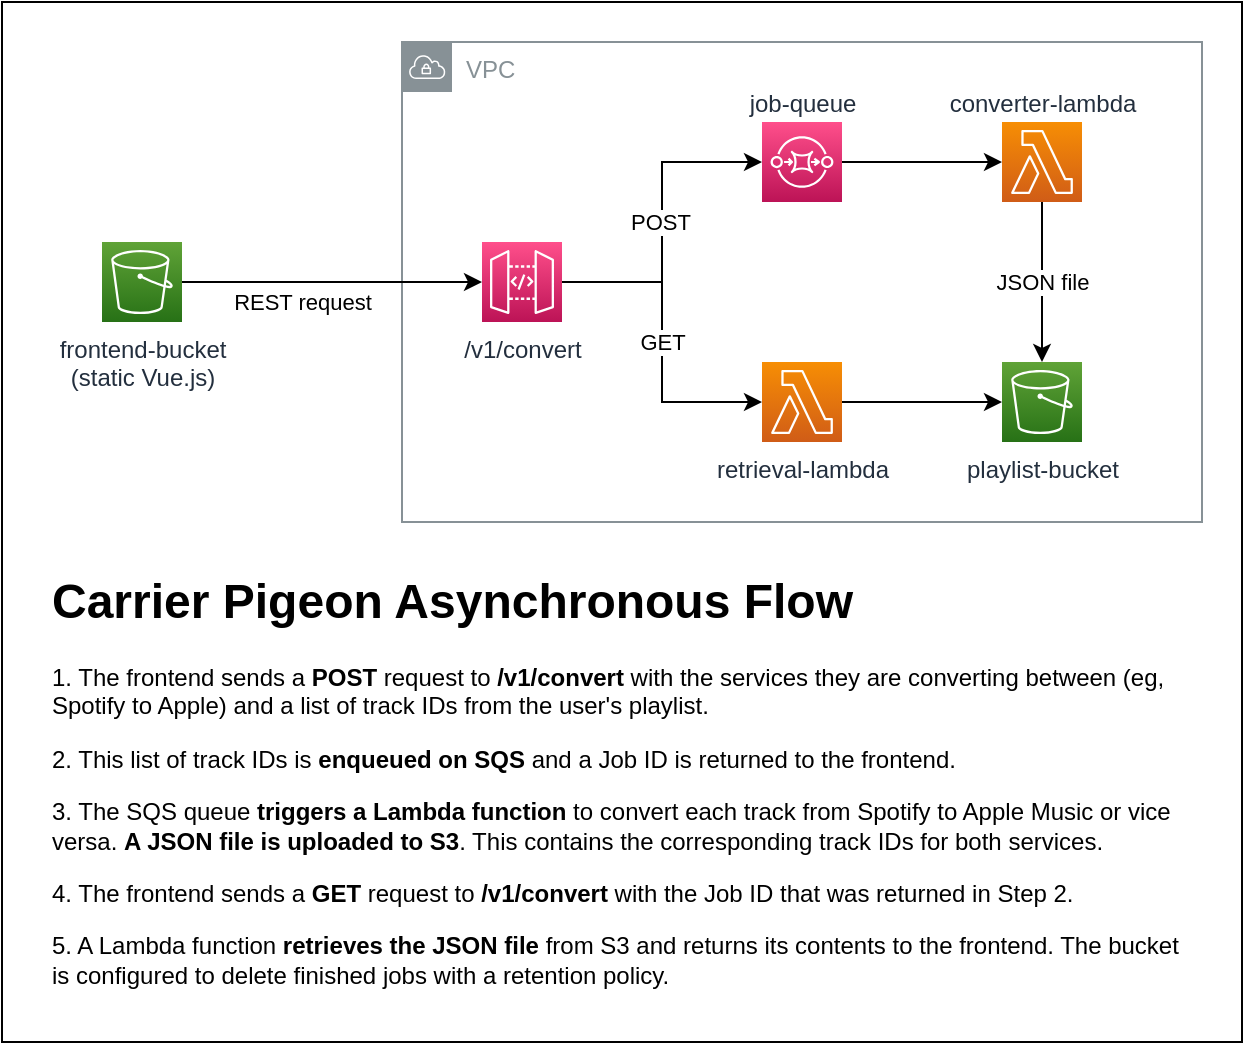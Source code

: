 <mxfile version="18.1.1" type="device"><diagram id="R3sTWNPk5B5kOPaN61JV" name="asynchronous"><mxGraphModel dx="1360" dy="802" grid="1" gridSize="10" guides="1" tooltips="1" connect="1" arrows="1" fold="1" page="1" pageScale="1" pageWidth="850" pageHeight="1100" math="0" shadow="0"><root><mxCell id="0"/><mxCell id="1" parent="0"/><mxCell id="6ceRVjRWrBhLWqhqWYDx-73" value="" style="rounded=0;whiteSpace=wrap;html=1;strokeColor=#000000;" vertex="1" parent="1"><mxGeometry x="100" y="100" width="620" height="520" as="geometry"/></mxCell><mxCell id="6ceRVjRWrBhLWqhqWYDx-70" value="VPC" style="sketch=0;outlineConnect=0;gradientColor=none;html=1;whiteSpace=wrap;fontSize=12;fontStyle=0;shape=mxgraph.aws4.group;grIcon=mxgraph.aws4.group_vpc;strokeColor=#879196;fillColor=none;verticalAlign=top;align=left;spacingLeft=30;fontColor=#879196;dashed=0;" vertex="1" parent="1"><mxGeometry x="300" y="120" width="400" height="240" as="geometry"/></mxCell><mxCell id="6ceRVjRWrBhLWqhqWYDx-46" style="edgeStyle=orthogonalEdgeStyle;rounded=0;orthogonalLoop=1;jettySize=auto;html=1;exitX=1;exitY=0.5;exitDx=0;exitDy=0;exitPerimeter=0;entryX=0;entryY=0.5;entryDx=0;entryDy=0;entryPerimeter=0;startArrow=none;startFill=0;" edge="1" parent="1" source="6ceRVjRWrBhLWqhqWYDx-4" target="6ceRVjRWrBhLWqhqWYDx-25"><mxGeometry relative="1" as="geometry"/></mxCell><mxCell id="6ceRVjRWrBhLWqhqWYDx-4" value="job-queue" style="sketch=0;points=[[0,0,0],[0.25,0,0],[0.5,0,0],[0.75,0,0],[1,0,0],[0,1,0],[0.25,1,0],[0.5,1,0],[0.75,1,0],[1,1,0],[0,0.25,0],[0,0.5,0],[0,0.75,0],[1,0.25,0],[1,0.5,0],[1,0.75,0]];outlineConnect=0;fontColor=#232F3E;gradientColor=#FF4F8B;gradientDirection=north;fillColor=#BC1356;strokeColor=#ffffff;dashed=0;verticalLabelPosition=top;verticalAlign=bottom;align=center;html=1;fontSize=12;fontStyle=0;aspect=fixed;shape=mxgraph.aws4.resourceIcon;resIcon=mxgraph.aws4.sqs;labelPosition=center;" vertex="1" parent="1"><mxGeometry x="480" y="160" width="40" height="40" as="geometry"/></mxCell><mxCell id="6ceRVjRWrBhLWqhqWYDx-54" style="edgeStyle=orthogonalEdgeStyle;rounded=0;orthogonalLoop=1;jettySize=auto;html=1;exitX=0.5;exitY=1;exitDx=0;exitDy=0;exitPerimeter=0;entryX=0.5;entryY=0;entryDx=0;entryDy=0;entryPerimeter=0;startArrow=none;startFill=0;" edge="1" parent="1" source="6ceRVjRWrBhLWqhqWYDx-25" target="6ceRVjRWrBhLWqhqWYDx-48"><mxGeometry relative="1" as="geometry"/></mxCell><mxCell id="6ceRVjRWrBhLWqhqWYDx-75" value="JSON file" style="edgeLabel;html=1;align=center;verticalAlign=middle;resizable=0;points=[];" vertex="1" connectable="0" parent="6ceRVjRWrBhLWqhqWYDx-54"><mxGeometry x="-0.25" relative="1" as="geometry"><mxPoint y="10" as="offset"/></mxGeometry></mxCell><mxCell id="6ceRVjRWrBhLWqhqWYDx-25" value="&lt;br&gt;converter-lambda" style="sketch=0;points=[[0,0,0],[0.25,0,0],[0.5,0,0],[0.75,0,0],[1,0,0],[0,1,0],[0.25,1,0],[0.5,1,0],[0.75,1,0],[1,1,0],[0,0.25,0],[0,0.5,0],[0,0.75,0],[1,0.25,0],[1,0.5,0],[1,0.75,0]];outlineConnect=0;fontColor=#232F3E;gradientColor=#F78E04;gradientDirection=north;fillColor=#D05C17;strokeColor=#ffffff;dashed=0;verticalLabelPosition=top;verticalAlign=bottom;align=center;html=1;fontSize=12;fontStyle=0;aspect=fixed;shape=mxgraph.aws4.resourceIcon;resIcon=mxgraph.aws4.lambda;labelPosition=center;" vertex="1" parent="1"><mxGeometry x="600" y="160" width="40" height="40" as="geometry"/></mxCell><mxCell id="6ceRVjRWrBhLWqhqWYDx-48" value="playlist-bucket" style="sketch=0;points=[[0,0,0],[0.25,0,0],[0.5,0,0],[0.75,0,0],[1,0,0],[0,1,0],[0.25,1,0],[0.5,1,0],[0.75,1,0],[1,1,0],[0,0.25,0],[0,0.5,0],[0,0.75,0],[1,0.25,0],[1,0.5,0],[1,0.75,0]];outlineConnect=0;fontColor=#232F3E;gradientColor=#60A337;gradientDirection=north;fillColor=#277116;strokeColor=#ffffff;dashed=0;verticalLabelPosition=bottom;verticalAlign=top;align=center;html=1;fontSize=12;fontStyle=0;aspect=fixed;shape=mxgraph.aws4.resourceIcon;resIcon=mxgraph.aws4.s3;" vertex="1" parent="1"><mxGeometry x="600" y="280" width="40" height="40" as="geometry"/></mxCell><mxCell id="6ceRVjRWrBhLWqhqWYDx-52" style="edgeStyle=orthogonalEdgeStyle;rounded=0;orthogonalLoop=1;jettySize=auto;html=1;exitX=1;exitY=0.5;exitDx=0;exitDy=0;exitPerimeter=0;entryX=0;entryY=0.5;entryDx=0;entryDy=0;entryPerimeter=0;startArrow=none;startFill=0;" edge="1" parent="1" source="6ceRVjRWrBhLWqhqWYDx-49" target="6ceRVjRWrBhLWqhqWYDx-48"><mxGeometry relative="1" as="geometry"/></mxCell><mxCell id="6ceRVjRWrBhLWqhqWYDx-49" value="retrieval-lambda" style="sketch=0;points=[[0,0,0],[0.25,0,0],[0.5,0,0],[0.75,0,0],[1,0,0],[0,1,0],[0.25,1,0],[0.5,1,0],[0.75,1,0],[1,1,0],[0,0.25,0],[0,0.5,0],[0,0.75,0],[1,0.25,0],[1,0.5,0],[1,0.75,0]];outlineConnect=0;fontColor=#232F3E;gradientColor=#F78E04;gradientDirection=north;fillColor=#D05C17;strokeColor=#ffffff;dashed=0;verticalLabelPosition=bottom;verticalAlign=top;align=center;html=1;fontSize=12;fontStyle=0;aspect=fixed;shape=mxgraph.aws4.resourceIcon;resIcon=mxgraph.aws4.lambda;labelPosition=center;" vertex="1" parent="1"><mxGeometry x="480" y="280" width="40" height="40" as="geometry"/></mxCell><mxCell id="6ceRVjRWrBhLWqhqWYDx-60" style="edgeStyle=orthogonalEdgeStyle;rounded=0;orthogonalLoop=1;jettySize=auto;html=1;exitX=1;exitY=0.5;exitDx=0;exitDy=0;exitPerimeter=0;entryX=0;entryY=0.5;entryDx=0;entryDy=0;entryPerimeter=0;startArrow=none;startFill=0;" edge="1" parent="1" source="6ceRVjRWrBhLWqhqWYDx-59" target="6ceRVjRWrBhLWqhqWYDx-49"><mxGeometry relative="1" as="geometry"/></mxCell><mxCell id="6ceRVjRWrBhLWqhqWYDx-63" value="GET" style="edgeLabel;html=1;align=center;verticalAlign=middle;resizable=0;points=[];" vertex="1" connectable="0" parent="6ceRVjRWrBhLWqhqWYDx-60"><mxGeometry x="0.212" relative="1" as="geometry"><mxPoint y="-17" as="offset"/></mxGeometry></mxCell><mxCell id="6ceRVjRWrBhLWqhqWYDx-61" style="edgeStyle=orthogonalEdgeStyle;rounded=0;orthogonalLoop=1;jettySize=auto;html=1;exitX=1;exitY=0.5;exitDx=0;exitDy=0;exitPerimeter=0;entryX=0;entryY=0.5;entryDx=0;entryDy=0;entryPerimeter=0;startArrow=none;startFill=0;" edge="1" parent="1" source="6ceRVjRWrBhLWqhqWYDx-59" target="6ceRVjRWrBhLWqhqWYDx-4"><mxGeometry relative="1" as="geometry"/></mxCell><mxCell id="6ceRVjRWrBhLWqhqWYDx-62" value="POST" style="edgeLabel;html=1;align=center;verticalAlign=middle;resizable=0;points=[];" vertex="1" connectable="0" parent="6ceRVjRWrBhLWqhqWYDx-61"><mxGeometry x="-0.188" y="1" relative="1" as="geometry"><mxPoint y="-15" as="offset"/></mxGeometry></mxCell><mxCell id="6ceRVjRWrBhLWqhqWYDx-59" value="&lt;span style=&quot;font-weight: 400;&quot;&gt;/v1/convert&lt;/span&gt;" style="sketch=0;points=[[0,0,0],[0.25,0,0],[0.5,0,0],[0.75,0,0],[1,0,0],[0,1,0],[0.25,1,0],[0.5,1,0],[0.75,1,0],[1,1,0],[0,0.25,0],[0,0.5,0],[0,0.75,0],[1,0.25,0],[1,0.5,0],[1,0.75,0]];outlineConnect=0;fontColor=#232F3E;gradientColor=#FF4F8B;gradientDirection=north;fillColor=#BC1356;strokeColor=#ffffff;dashed=0;verticalLabelPosition=bottom;verticalAlign=top;align=center;html=1;fontSize=12;fontStyle=1;aspect=fixed;shape=mxgraph.aws4.resourceIcon;resIcon=mxgraph.aws4.api_gateway;labelPosition=center;" vertex="1" parent="1"><mxGeometry x="340" y="220" width="40" height="40" as="geometry"/></mxCell><mxCell id="6ceRVjRWrBhLWqhqWYDx-69" style="edgeStyle=orthogonalEdgeStyle;rounded=0;orthogonalLoop=1;jettySize=auto;html=1;exitX=1;exitY=0.5;exitDx=0;exitDy=0;exitPerimeter=0;entryX=0;entryY=0.5;entryDx=0;entryDy=0;entryPerimeter=0;startArrow=none;startFill=0;" edge="1" parent="1" source="6ceRVjRWrBhLWqhqWYDx-65" target="6ceRVjRWrBhLWqhqWYDx-59"><mxGeometry relative="1" as="geometry"/></mxCell><mxCell id="6ceRVjRWrBhLWqhqWYDx-71" value="REST request" style="edgeLabel;html=1;align=center;verticalAlign=middle;resizable=0;points=[];" vertex="1" connectable="0" parent="6ceRVjRWrBhLWqhqWYDx-69"><mxGeometry x="-0.271" relative="1" as="geometry"><mxPoint x="5" y="10" as="offset"/></mxGeometry></mxCell><mxCell id="6ceRVjRWrBhLWqhqWYDx-65" value="frontend-bucket&lt;br&gt;(static Vue.js)" style="sketch=0;points=[[0,0,0],[0.25,0,0],[0.5,0,0],[0.75,0,0],[1,0,0],[0,1,0],[0.25,1,0],[0.5,1,0],[0.75,1,0],[1,1,0],[0,0.25,0],[0,0.5,0],[0,0.75,0],[1,0.25,0],[1,0.5,0],[1,0.75,0]];outlineConnect=0;fontColor=#232F3E;gradientColor=#60A337;gradientDirection=north;fillColor=#277116;strokeColor=#ffffff;dashed=0;verticalLabelPosition=bottom;verticalAlign=top;align=center;html=1;fontSize=12;fontStyle=0;aspect=fixed;shape=mxgraph.aws4.resourceIcon;resIcon=mxgraph.aws4.s3;" vertex="1" parent="1"><mxGeometry x="150" y="220" width="40" height="40" as="geometry"/></mxCell><mxCell id="6ceRVjRWrBhLWqhqWYDx-72" value="&lt;h1&gt;Carrier Pigeon Asynchronous Flow&lt;/h1&gt;&lt;p&gt;1. The frontend sends a &lt;b&gt;POST &lt;/b&gt;request to &lt;b&gt;/v1/convert&lt;/b&gt; with the services they are converting between (eg, Spotify to Apple) and a list of track IDs from the user's playlist.&lt;/p&gt;&lt;p&gt;2. This list of track IDs is &lt;b&gt;enqueued on SQS&lt;/b&gt; and a Job ID is returned to the frontend.&lt;/p&gt;&lt;p&gt;3. The SQS queue &lt;b&gt;triggers a Lambda&lt;/b&gt; &lt;b&gt;function &lt;/b&gt;to convert each track from Spotify to Apple Music or vice versa. &lt;b&gt;A JSON file is uploaded to S3&lt;/b&gt;. This contains the corresponding track IDs for both services.&lt;/p&gt;&lt;p&gt;4. The frontend sends a &lt;b&gt;GET &lt;/b&gt;request to &lt;b&gt;/v1/convert&lt;/b&gt; with the Job ID that was returned in Step 2.&lt;/p&gt;&lt;p&gt;5. A Lambda function &lt;b&gt;retrieves the JSON file&lt;/b&gt; from S3 and returns its contents to the frontend. The bucket is configured to delete finished jobs with a retention policy.&lt;/p&gt;" style="text;html=1;strokeColor=none;fillColor=none;spacing=5;spacingTop=-20;whiteSpace=wrap;overflow=hidden;rounded=0;" vertex="1" parent="1"><mxGeometry x="120" y="380" width="580" height="220" as="geometry"/></mxCell></root></mxGraphModel></diagram></mxfile>